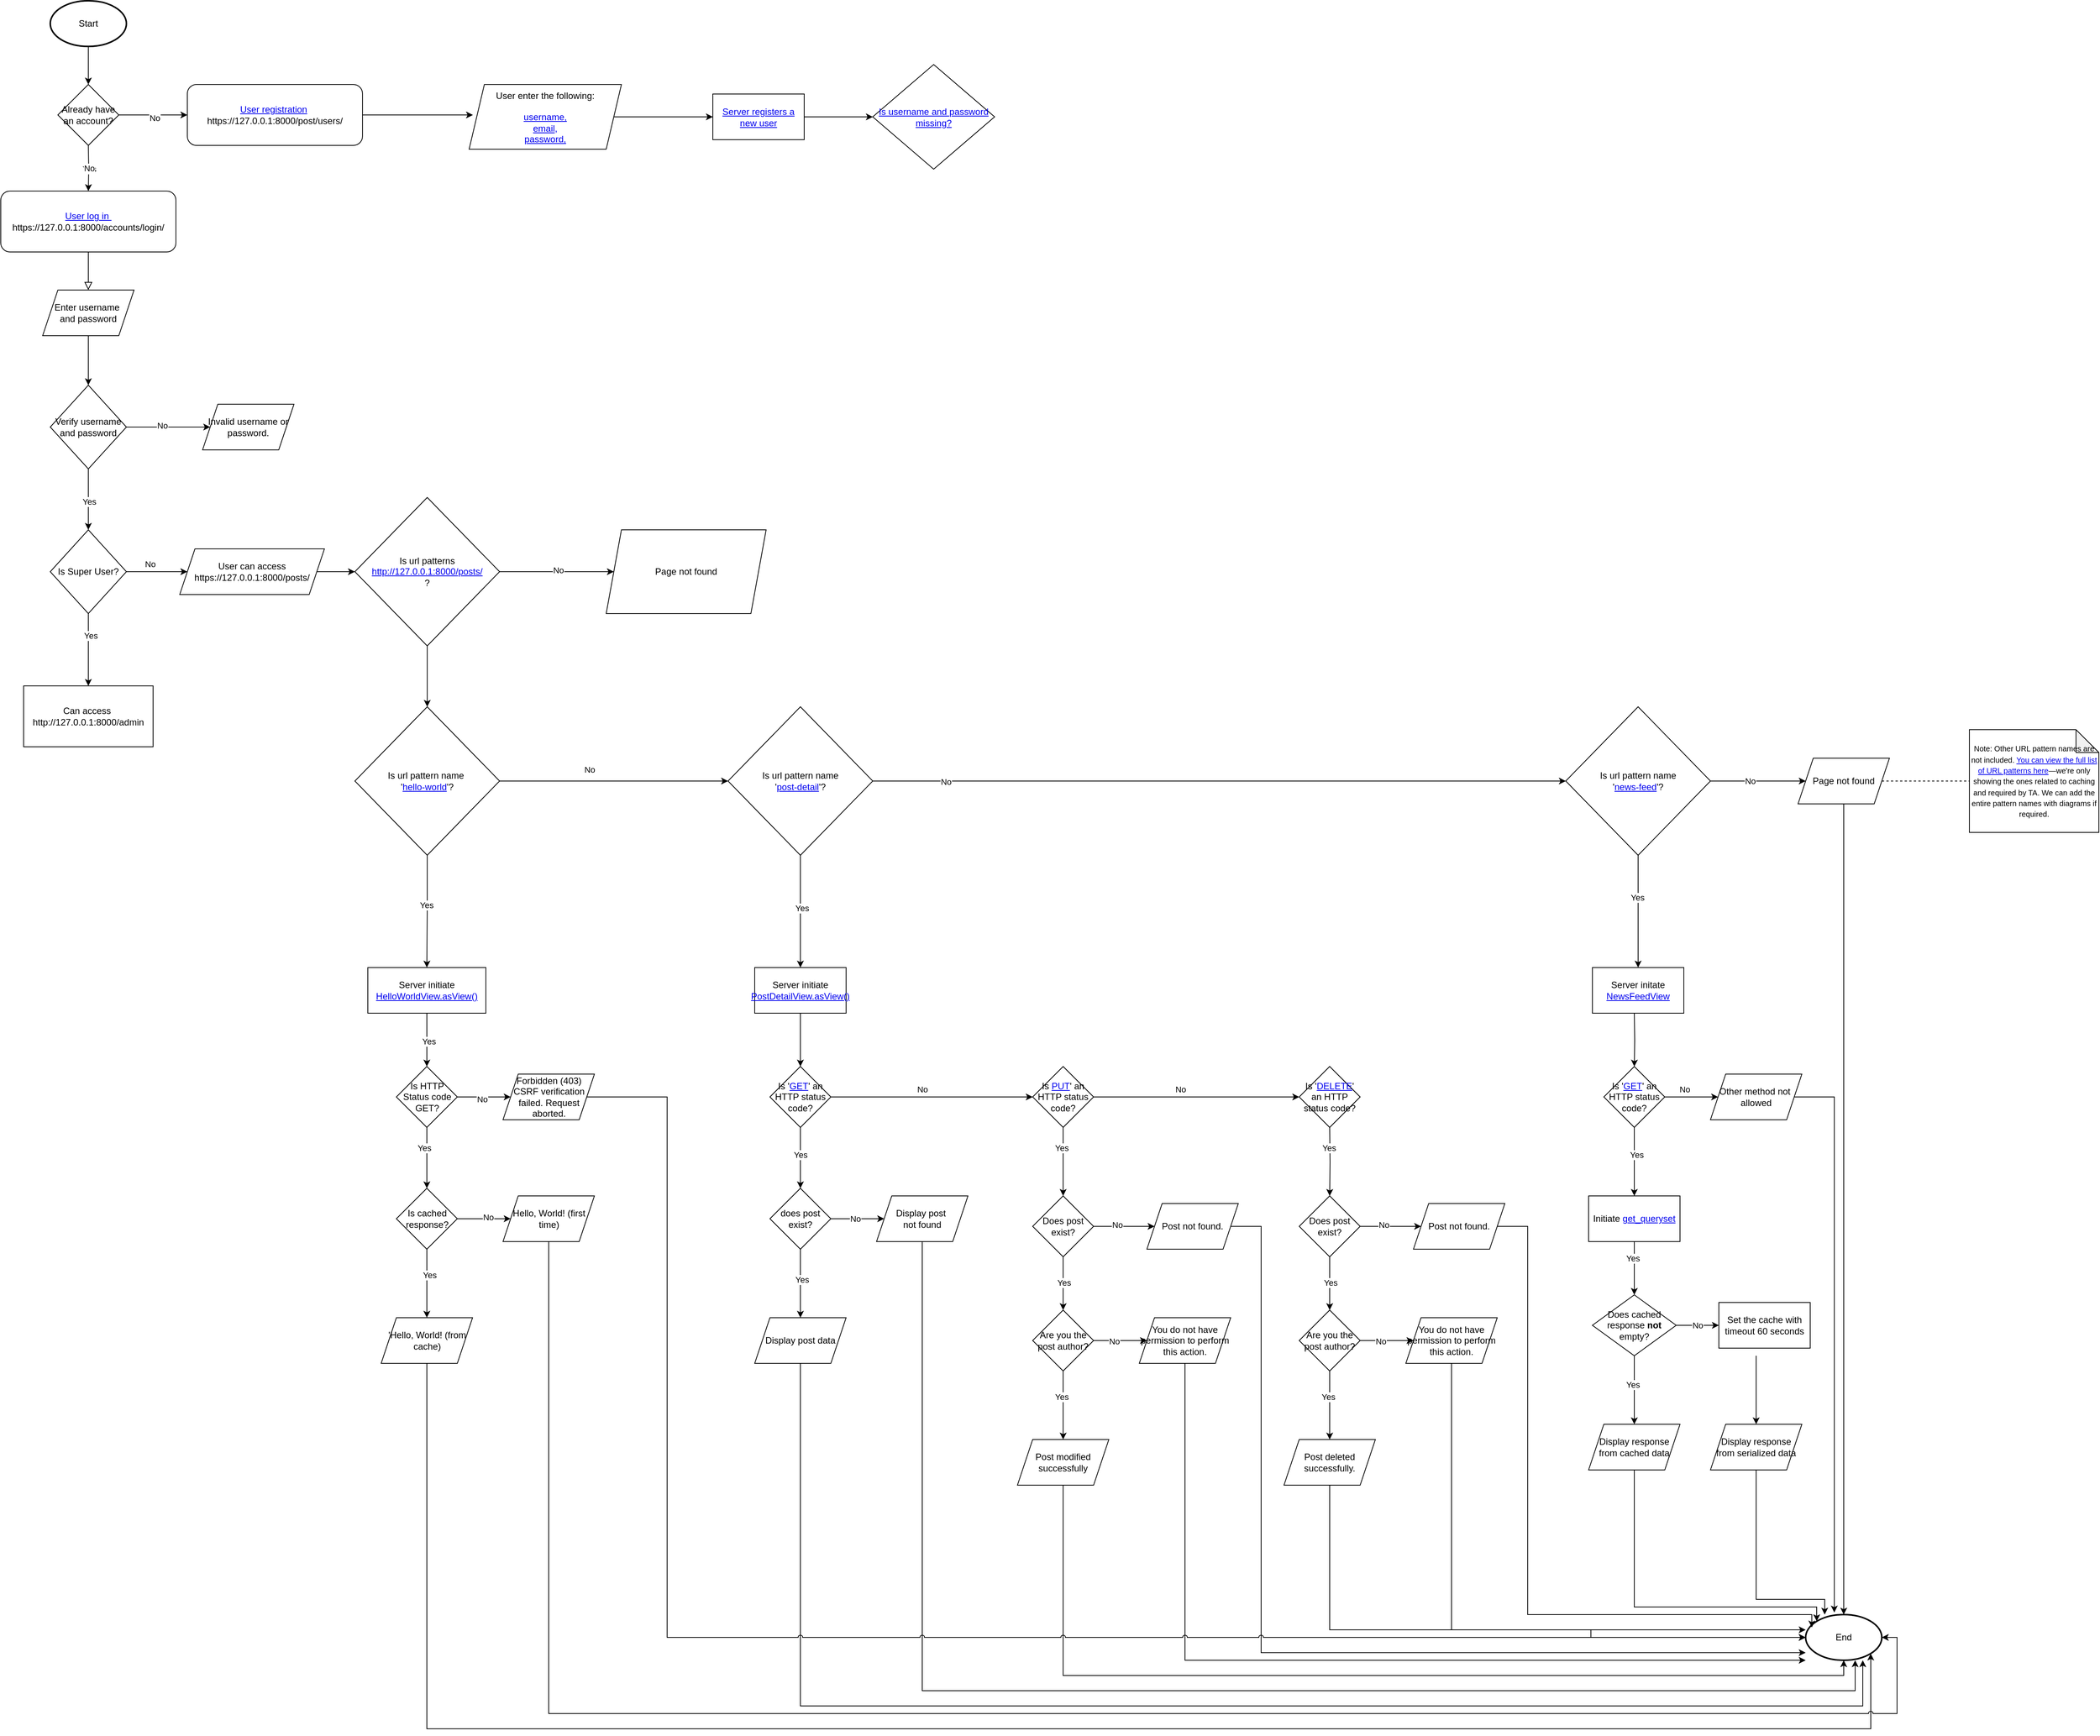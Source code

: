 <mxfile version="26.2.8">
  <diagram id="C5RBs43oDa-KdzZeNtuy" name="Page-1">
    <mxGraphModel dx="862" dy="1717" grid="1" gridSize="10" guides="1" tooltips="1" connect="1" arrows="1" fold="1" page="1" pageScale="1" pageWidth="827" pageHeight="1169" math="0" shadow="0">
      <root>
        <mxCell id="WIyWlLk6GJQsqaUBKTNV-0" />
        <mxCell id="WIyWlLk6GJQsqaUBKTNV-1" parent="WIyWlLk6GJQsqaUBKTNV-0" />
        <mxCell id="WIyWlLk6GJQsqaUBKTNV-2" value="" style="rounded=0;html=1;jettySize=auto;orthogonalLoop=1;fontSize=11;endArrow=block;endFill=0;endSize=8;strokeWidth=1;shadow=0;labelBackgroundColor=none;edgeStyle=orthogonalEdgeStyle;" parent="WIyWlLk6GJQsqaUBKTNV-1" source="WIyWlLk6GJQsqaUBKTNV-3" edge="1">
          <mxGeometry relative="1" as="geometry">
            <mxPoint x="220" y="170" as="targetPoint" />
          </mxGeometry>
        </mxCell>
        <mxCell id="WIyWlLk6GJQsqaUBKTNV-3" value="&lt;div&gt;&lt;a style=&quot;background-color: transparent;&quot; href=&quot;https://github.com/Jasmin1117/Integrative-Programming-and-Technologies-Act/blob/cc8234874aca94a80bd389ca6543b838aa12877f/connectly_project/posts/views.py#L90&quot;&gt;User log in&amp;nbsp;&lt;/a&gt;&lt;/div&gt;&lt;div&gt;https://127.0.0.1:8000/accounts/login/&lt;br&gt;&lt;/div&gt;" style="rounded=1;whiteSpace=wrap;html=1;fontSize=12;glass=0;strokeWidth=1;shadow=0;" parent="WIyWlLk6GJQsqaUBKTNV-1" vertex="1">
          <mxGeometry x="105" y="40" width="230" height="80" as="geometry" />
        </mxCell>
        <mxCell id="_X7CinvfT8mSmvI7YNX2-6" value="Yes" style="edgeStyle=orthogonalEdgeStyle;rounded=0;orthogonalLoop=1;jettySize=auto;html=1;" parent="WIyWlLk6GJQsqaUBKTNV-1" target="WIyWlLk6GJQsqaUBKTNV-3" edge="1">
          <mxGeometry relative="1" as="geometry">
            <mxPoint x="220.0" y="-20" as="sourcePoint" />
          </mxGeometry>
        </mxCell>
        <mxCell id="_X7CinvfT8mSmvI7YNX2-102" value="No" style="edgeLabel;html=1;align=center;verticalAlign=middle;resizable=0;points=[];" parent="_X7CinvfT8mSmvI7YNX2-6" vertex="1" connectable="0">
          <mxGeometry x="-0.135" y="4" relative="1" as="geometry">
            <mxPoint x="-4" y="4" as="offset" />
          </mxGeometry>
        </mxCell>
        <mxCell id="_X7CinvfT8mSmvI7YNX2-13" value="" style="edgeStyle=orthogonalEdgeStyle;rounded=0;orthogonalLoop=1;jettySize=auto;html=1;" parent="WIyWlLk6GJQsqaUBKTNV-1" source="_X7CinvfT8mSmvI7YNX2-11" target="_X7CinvfT8mSmvI7YNX2-12" edge="1">
          <mxGeometry relative="1" as="geometry" />
        </mxCell>
        <mxCell id="_X7CinvfT8mSmvI7YNX2-11" value="Enter username&amp;nbsp;&lt;div&gt;and password&lt;/div&gt;" style="shape=parallelogram;perimeter=parallelogramPerimeter;whiteSpace=wrap;html=1;fixedSize=1;" parent="WIyWlLk6GJQsqaUBKTNV-1" vertex="1">
          <mxGeometry x="160" y="170" width="120" height="60" as="geometry" />
        </mxCell>
        <mxCell id="_X7CinvfT8mSmvI7YNX2-15" value="" style="edgeStyle=orthogonalEdgeStyle;rounded=0;orthogonalLoop=1;jettySize=auto;html=1;" parent="WIyWlLk6GJQsqaUBKTNV-1" source="_X7CinvfT8mSmvI7YNX2-12" target="_X7CinvfT8mSmvI7YNX2-14" edge="1">
          <mxGeometry relative="1" as="geometry" />
        </mxCell>
        <mxCell id="_X7CinvfT8mSmvI7YNX2-16" value="Yes" style="edgeLabel;html=1;align=center;verticalAlign=middle;resizable=0;points=[];" parent="_X7CinvfT8mSmvI7YNX2-15" vertex="1" connectable="0">
          <mxGeometry x="0.079" y="1" relative="1" as="geometry">
            <mxPoint as="offset" />
          </mxGeometry>
        </mxCell>
        <mxCell id="_X7CinvfT8mSmvI7YNX2-30" style="edgeStyle=orthogonalEdgeStyle;rounded=0;orthogonalLoop=1;jettySize=auto;html=1;" parent="WIyWlLk6GJQsqaUBKTNV-1" source="_X7CinvfT8mSmvI7YNX2-12" target="_X7CinvfT8mSmvI7YNX2-24" edge="1">
          <mxGeometry relative="1" as="geometry" />
        </mxCell>
        <mxCell id="_X7CinvfT8mSmvI7YNX2-31" value="No" style="edgeLabel;html=1;align=center;verticalAlign=middle;resizable=0;points=[];" parent="_X7CinvfT8mSmvI7YNX2-30" vertex="1" connectable="0">
          <mxGeometry x="-0.158" y="2" relative="1" as="geometry">
            <mxPoint as="offset" />
          </mxGeometry>
        </mxCell>
        <mxCell id="_X7CinvfT8mSmvI7YNX2-12" value="Verify username and password" style="rhombus;whiteSpace=wrap;html=1;" parent="WIyWlLk6GJQsqaUBKTNV-1" vertex="1">
          <mxGeometry x="170" y="295" width="100" height="110" as="geometry" />
        </mxCell>
        <mxCell id="_X7CinvfT8mSmvI7YNX2-18" value="" style="edgeStyle=orthogonalEdgeStyle;rounded=0;orthogonalLoop=1;jettySize=auto;html=1;" parent="WIyWlLk6GJQsqaUBKTNV-1" source="_X7CinvfT8mSmvI7YNX2-14" target="_X7CinvfT8mSmvI7YNX2-17" edge="1">
          <mxGeometry relative="1" as="geometry" />
        </mxCell>
        <mxCell id="_X7CinvfT8mSmvI7YNX2-19" value="Yes" style="edgeLabel;html=1;align=center;verticalAlign=middle;resizable=0;points=[];" parent="_X7CinvfT8mSmvI7YNX2-18" vertex="1" connectable="0">
          <mxGeometry x="-0.393" y="3" relative="1" as="geometry">
            <mxPoint as="offset" />
          </mxGeometry>
        </mxCell>
        <mxCell id="_X7CinvfT8mSmvI7YNX2-21" value="" style="edgeStyle=orthogonalEdgeStyle;rounded=0;orthogonalLoop=1;jettySize=auto;html=1;" parent="WIyWlLk6GJQsqaUBKTNV-1" source="_X7CinvfT8mSmvI7YNX2-14" target="_X7CinvfT8mSmvI7YNX2-32" edge="1">
          <mxGeometry relative="1" as="geometry">
            <mxPoint x="340" y="540" as="targetPoint" />
          </mxGeometry>
        </mxCell>
        <mxCell id="_X7CinvfT8mSmvI7YNX2-22" value="No" style="edgeLabel;html=1;align=center;verticalAlign=middle;resizable=0;points=[];" parent="_X7CinvfT8mSmvI7YNX2-21" vertex="1" connectable="0">
          <mxGeometry x="-0.233" y="1" relative="1" as="geometry">
            <mxPoint y="-9" as="offset" />
          </mxGeometry>
        </mxCell>
        <mxCell id="_X7CinvfT8mSmvI7YNX2-14" value="Is Super User?" style="rhombus;whiteSpace=wrap;html=1;" parent="WIyWlLk6GJQsqaUBKTNV-1" vertex="1">
          <mxGeometry x="170" y="485" width="100" height="110" as="geometry" />
        </mxCell>
        <mxCell id="_X7CinvfT8mSmvI7YNX2-17" value="Can access&amp;nbsp;&lt;div&gt;http://127.0.0.1:8000/admin&lt;/div&gt;" style="whiteSpace=wrap;html=1;" parent="WIyWlLk6GJQsqaUBKTNV-1" vertex="1">
          <mxGeometry x="135" y="690" width="170" height="80" as="geometry" />
        </mxCell>
        <mxCell id="_X7CinvfT8mSmvI7YNX2-24" value="Invalid username or password." style="shape=parallelogram;perimeter=parallelogramPerimeter;whiteSpace=wrap;html=1;fixedSize=1;" parent="WIyWlLk6GJQsqaUBKTNV-1" vertex="1">
          <mxGeometry x="370" y="320" width="120" height="60" as="geometry" />
        </mxCell>
        <mxCell id="cD0JJt_eKA0-qdBhpxKM-0" style="edgeStyle=orthogonalEdgeStyle;rounded=0;orthogonalLoop=1;jettySize=auto;html=1;" parent="WIyWlLk6GJQsqaUBKTNV-1" source="_X7CinvfT8mSmvI7YNX2-32" target="_X7CinvfT8mSmvI7YNX2-52" edge="1">
          <mxGeometry relative="1" as="geometry" />
        </mxCell>
        <mxCell id="_X7CinvfT8mSmvI7YNX2-32" value="User can access https://127.0.0.1:8000/posts/" style="shape=parallelogram;perimeter=parallelogramPerimeter;whiteSpace=wrap;html=1;fixedSize=1;" parent="WIyWlLk6GJQsqaUBKTNV-1" vertex="1">
          <mxGeometry x="340" y="510" width="190" height="60" as="geometry" />
        </mxCell>
        <mxCell id="_X7CinvfT8mSmvI7YNX2-90" value="" style="edgeStyle=orthogonalEdgeStyle;rounded=0;orthogonalLoop=1;jettySize=auto;html=1;" parent="WIyWlLk6GJQsqaUBKTNV-1" source="_X7CinvfT8mSmvI7YNX2-52" target="_X7CinvfT8mSmvI7YNX2-95" edge="1">
          <mxGeometry relative="1" as="geometry">
            <mxPoint x="1110" y="540" as="targetPoint" />
          </mxGeometry>
        </mxCell>
        <mxCell id="_X7CinvfT8mSmvI7YNX2-113" value="No" style="edgeLabel;html=1;align=center;verticalAlign=middle;resizable=0;points=[];" parent="_X7CinvfT8mSmvI7YNX2-90" vertex="1" connectable="0">
          <mxGeometry x="0.019" y="2" relative="1" as="geometry">
            <mxPoint as="offset" />
          </mxGeometry>
        </mxCell>
        <mxCell id="cD0JJt_eKA0-qdBhpxKM-2" value="" style="edgeStyle=orthogonalEdgeStyle;rounded=0;orthogonalLoop=1;jettySize=auto;html=1;" parent="WIyWlLk6GJQsqaUBKTNV-1" source="_X7CinvfT8mSmvI7YNX2-52" target="cD0JJt_eKA0-qdBhpxKM-1" edge="1">
          <mxGeometry relative="1" as="geometry" />
        </mxCell>
        <mxCell id="_X7CinvfT8mSmvI7YNX2-52" value="Is url patterns&lt;div&gt;&lt;a href=&quot;https://github.com/Jasmin1117/Integrative-Programming-and-Technologies-Act/blob/2461e86800dc4b899f0e4c06d2805c2391d48731/connectly_project/posts/urls.py#L21&quot;&gt;http://127.0.0.1:8000/posts/&lt;/a&gt;&lt;/div&gt;&lt;div&gt;?&lt;/div&gt;" style="rhombus;whiteSpace=wrap;html=1;" parent="WIyWlLk6GJQsqaUBKTNV-1" vertex="1">
          <mxGeometry x="570" y="442.5" width="190" height="195" as="geometry" />
        </mxCell>
        <mxCell id="_X7CinvfT8mSmvI7YNX2-95" value="Page not found" style="shape=parallelogram;perimeter=parallelogramPerimeter;whiteSpace=wrap;html=1;fixedSize=1;" parent="WIyWlLk6GJQsqaUBKTNV-1" vertex="1">
          <mxGeometry x="900" y="485" width="210" height="110" as="geometry" />
        </mxCell>
        <mxCell id="_X7CinvfT8mSmvI7YNX2-98" style="edgeStyle=orthogonalEdgeStyle;rounded=0;orthogonalLoop=1;jettySize=auto;html=1;" parent="WIyWlLk6GJQsqaUBKTNV-1" source="_X7CinvfT8mSmvI7YNX2-96" target="_X7CinvfT8mSmvI7YNX2-97" edge="1">
          <mxGeometry relative="1" as="geometry" />
        </mxCell>
        <mxCell id="_X7CinvfT8mSmvI7YNX2-96" value="Start" style="strokeWidth=2;html=1;shape=mxgraph.flowchart.start_1;whiteSpace=wrap;" parent="WIyWlLk6GJQsqaUBKTNV-1" vertex="1">
          <mxGeometry x="170" y="-210" width="100" height="60" as="geometry" />
        </mxCell>
        <mxCell id="_X7CinvfT8mSmvI7YNX2-103" style="edgeStyle=orthogonalEdgeStyle;rounded=0;orthogonalLoop=1;jettySize=auto;html=1;" parent="WIyWlLk6GJQsqaUBKTNV-1" source="_X7CinvfT8mSmvI7YNX2-97" target="_X7CinvfT8mSmvI7YNX2-101" edge="1">
          <mxGeometry relative="1" as="geometry" />
        </mxCell>
        <mxCell id="_X7CinvfT8mSmvI7YNX2-104" value="No" style="edgeLabel;html=1;align=center;verticalAlign=middle;resizable=0;points=[];" parent="_X7CinvfT8mSmvI7YNX2-103" vertex="1" connectable="0">
          <mxGeometry x="0.049" y="-4" relative="1" as="geometry">
            <mxPoint as="offset" />
          </mxGeometry>
        </mxCell>
        <mxCell id="_X7CinvfT8mSmvI7YNX2-97" value="Already have an account?" style="rhombus;whiteSpace=wrap;html=1;" parent="WIyWlLk6GJQsqaUBKTNV-1" vertex="1">
          <mxGeometry x="180" y="-100" width="80" height="80" as="geometry" />
        </mxCell>
        <mxCell id="_X7CinvfT8mSmvI7YNX2-106" value="" style="edgeStyle=orthogonalEdgeStyle;rounded=0;orthogonalLoop=1;jettySize=auto;html=1;" parent="WIyWlLk6GJQsqaUBKTNV-1" source="_X7CinvfT8mSmvI7YNX2-101" edge="1">
          <mxGeometry relative="1" as="geometry">
            <mxPoint x="725" y="-60.0" as="targetPoint" />
          </mxGeometry>
        </mxCell>
        <mxCell id="_X7CinvfT8mSmvI7YNX2-101" value="&lt;a href=&quot;https://github.com/Jasmin1117/Integrative-Programming-and-Technologies-Act/blob/cc8234874aca94a80bd389ca6543b838aa12877f/connectly_project/posts/views.py#L54&quot;&gt;User registration&lt;/a&gt;&amp;nbsp;&lt;br&gt;&lt;div&gt;https://127.0.0.1:8000/post/users/&lt;/div&gt;" style="rounded=1;whiteSpace=wrap;html=1;fontSize=12;glass=0;strokeWidth=1;shadow=0;" parent="WIyWlLk6GJQsqaUBKTNV-1" vertex="1">
          <mxGeometry x="350" y="-100" width="230" height="80" as="geometry" />
        </mxCell>
        <mxCell id="_X7CinvfT8mSmvI7YNX2-109" value="" style="edgeStyle=orthogonalEdgeStyle;rounded=0;orthogonalLoop=1;jettySize=auto;html=1;" parent="WIyWlLk6GJQsqaUBKTNV-1" source="_X7CinvfT8mSmvI7YNX2-107" target="_X7CinvfT8mSmvI7YNX2-108" edge="1">
          <mxGeometry relative="1" as="geometry" />
        </mxCell>
        <mxCell id="_X7CinvfT8mSmvI7YNX2-107" value="User enter the following:&lt;div&gt;&lt;br&gt;&lt;/div&gt;&lt;div&gt;&lt;a href=&quot;https://github.com/Jasmin1117/Integrative-Programming-and-Technologies-Act/blob/2461e86800dc4b899f0e4c06d2805c2391d48731/connectly_project/posts/views.py#L50-L52&quot;&gt;username,&lt;br&gt;email,&lt;br&gt;password,&lt;/a&gt;&lt;/div&gt;" style="shape=parallelogram;perimeter=parallelogramPerimeter;whiteSpace=wrap;html=1;fixedSize=1;" parent="WIyWlLk6GJQsqaUBKTNV-1" vertex="1">
          <mxGeometry x="720" y="-100" width="200" height="85" as="geometry" />
        </mxCell>
        <mxCell id="_X7CinvfT8mSmvI7YNX2-111" value="" style="edgeStyle=orthogonalEdgeStyle;rounded=0;orthogonalLoop=1;jettySize=auto;html=1;" parent="WIyWlLk6GJQsqaUBKTNV-1" source="_X7CinvfT8mSmvI7YNX2-108" target="_X7CinvfT8mSmvI7YNX2-110" edge="1">
          <mxGeometry relative="1" as="geometry" />
        </mxCell>
        <mxCell id="_X7CinvfT8mSmvI7YNX2-108" value="&lt;a href=&quot;https://github.com/Jasmin1117/Integrative-Programming-and-Technologies-Act/blob/2461e86800dc4b899f0e4c06d2805c2391d48731/connectly_project/posts/urls.py#L24&quot;&gt;Server registers a new user&lt;/a&gt;" style="whiteSpace=wrap;html=1;" parent="WIyWlLk6GJQsqaUBKTNV-1" vertex="1">
          <mxGeometry x="1040" y="-87.5" width="120" height="60" as="geometry" />
        </mxCell>
        <mxCell id="_X7CinvfT8mSmvI7YNX2-110" value="&lt;a href=&quot;https://github.com/Jasmin1117/Integrative-Programming-and-Technologies-Act/blob/2461e86800dc4b899f0e4c06d2805c2391d48731/connectly_project/posts/views.py#L55&quot;&gt;Is username and password missing?&lt;/a&gt;" style="rhombus;whiteSpace=wrap;html=1;" parent="WIyWlLk6GJQsqaUBKTNV-1" vertex="1">
          <mxGeometry x="1250" y="-126.25" width="160" height="137.5" as="geometry" />
        </mxCell>
        <mxCell id="cD0JJt_eKA0-qdBhpxKM-4" value="" style="edgeStyle=orthogonalEdgeStyle;rounded=0;orthogonalLoop=1;jettySize=auto;html=1;" parent="WIyWlLk6GJQsqaUBKTNV-1" source="cD0JJt_eKA0-qdBhpxKM-1" target="cD0JJt_eKA0-qdBhpxKM-3" edge="1">
          <mxGeometry relative="1" as="geometry" />
        </mxCell>
        <mxCell id="cD0JJt_eKA0-qdBhpxKM-18" value="Yes" style="edgeLabel;html=1;align=center;verticalAlign=middle;resizable=0;points=[];" parent="cD0JJt_eKA0-qdBhpxKM-4" vertex="1" connectable="0">
          <mxGeometry x="-0.118" y="-1" relative="1" as="geometry">
            <mxPoint as="offset" />
          </mxGeometry>
        </mxCell>
        <mxCell id="cD0JJt_eKA0-qdBhpxKM-28" value="" style="edgeStyle=orthogonalEdgeStyle;rounded=0;orthogonalLoop=1;jettySize=auto;html=1;" parent="WIyWlLk6GJQsqaUBKTNV-1" source="cD0JJt_eKA0-qdBhpxKM-1" target="cD0JJt_eKA0-qdBhpxKM-27" edge="1">
          <mxGeometry relative="1" as="geometry" />
        </mxCell>
        <mxCell id="cD0JJt_eKA0-qdBhpxKM-29" value="No" style="edgeLabel;html=1;align=center;verticalAlign=middle;resizable=0;points=[];" parent="cD0JJt_eKA0-qdBhpxKM-28" vertex="1" connectable="0">
          <mxGeometry x="-0.215" y="1" relative="1" as="geometry">
            <mxPoint y="-14" as="offset" />
          </mxGeometry>
        </mxCell>
        <mxCell id="cD0JJt_eKA0-qdBhpxKM-1" value="Is url pattern name&amp;nbsp;&lt;div&gt;&#39;&lt;a href=&quot;https://github.com/Jasmin1117/Integrative-Programming-and-Technologies-Act/blob/03969b08d5f7eb3367b18908e99192e2508488b2/connectly_project/posts/urls.py#L19&quot;&gt;hello-world&lt;/a&gt;&#39;?&lt;/div&gt;" style="rhombus;whiteSpace=wrap;html=1;" parent="WIyWlLk6GJQsqaUBKTNV-1" vertex="1">
          <mxGeometry x="570" y="717.5" width="190" height="195" as="geometry" />
        </mxCell>
        <mxCell id="cD0JJt_eKA0-qdBhpxKM-6" value="" style="edgeStyle=orthogonalEdgeStyle;rounded=0;orthogonalLoop=1;jettySize=auto;html=1;" parent="WIyWlLk6GJQsqaUBKTNV-1" source="cD0JJt_eKA0-qdBhpxKM-3" target="cD0JJt_eKA0-qdBhpxKM-5" edge="1">
          <mxGeometry relative="1" as="geometry" />
        </mxCell>
        <mxCell id="cD0JJt_eKA0-qdBhpxKM-19" value="Yes" style="edgeLabel;html=1;align=center;verticalAlign=middle;resizable=0;points=[];" parent="cD0JJt_eKA0-qdBhpxKM-6" vertex="1" connectable="0">
          <mxGeometry x="0.043" y="2" relative="1" as="geometry">
            <mxPoint as="offset" />
          </mxGeometry>
        </mxCell>
        <mxCell id="cD0JJt_eKA0-qdBhpxKM-3" value="&lt;div&gt;Server initiate&lt;/div&gt;&lt;a href=&quot;https://github.com/Jasmin1117/Integrative-Programming-and-Technologies-Act/blob/03969b08d5f7eb3367b18908e99192e2508488b2/connectly_project/posts/views.py#L423&quot;&gt;HelloWorldView.asView()&lt;/a&gt;" style="whiteSpace=wrap;html=1;" parent="WIyWlLk6GJQsqaUBKTNV-1" vertex="1">
          <mxGeometry x="587" y="1060" width="155" height="60" as="geometry" />
        </mxCell>
        <mxCell id="cD0JJt_eKA0-qdBhpxKM-10" value="" style="edgeStyle=orthogonalEdgeStyle;rounded=0;orthogonalLoop=1;jettySize=auto;html=1;" parent="WIyWlLk6GJQsqaUBKTNV-1" source="cD0JJt_eKA0-qdBhpxKM-5" target="cD0JJt_eKA0-qdBhpxKM-9" edge="1">
          <mxGeometry relative="1" as="geometry" />
        </mxCell>
        <mxCell id="cD0JJt_eKA0-qdBhpxKM-22" value="No" style="edgeLabel;html=1;align=center;verticalAlign=middle;resizable=0;points=[];" parent="cD0JJt_eKA0-qdBhpxKM-10" vertex="1" connectable="0">
          <mxGeometry x="-0.093" y="-3" relative="1" as="geometry">
            <mxPoint x="1" as="offset" />
          </mxGeometry>
        </mxCell>
        <mxCell id="cD0JJt_eKA0-qdBhpxKM-13" value="" style="edgeStyle=orthogonalEdgeStyle;rounded=0;orthogonalLoop=1;jettySize=auto;html=1;" parent="WIyWlLk6GJQsqaUBKTNV-1" source="cD0JJt_eKA0-qdBhpxKM-5" target="cD0JJt_eKA0-qdBhpxKM-12" edge="1">
          <mxGeometry relative="1" as="geometry" />
        </mxCell>
        <mxCell id="cD0JJt_eKA0-qdBhpxKM-20" value="Yes" style="edgeLabel;html=1;align=center;verticalAlign=middle;resizable=0;points=[];" parent="cD0JJt_eKA0-qdBhpxKM-13" vertex="1" connectable="0">
          <mxGeometry x="-0.338" y="-4" relative="1" as="geometry">
            <mxPoint as="offset" />
          </mxGeometry>
        </mxCell>
        <mxCell id="cD0JJt_eKA0-qdBhpxKM-5" value="Is HTTP Status code GET?" style="rhombus;whiteSpace=wrap;html=1;" parent="WIyWlLk6GJQsqaUBKTNV-1" vertex="1">
          <mxGeometry x="624.5" y="1190" width="80" height="80" as="geometry" />
        </mxCell>
        <mxCell id="cD0JJt_eKA0-qdBhpxKM-9" value="&lt;div&gt;Forbidden (403)&lt;/div&gt;&lt;div&gt;CSRF verification failed. Request aborted.&lt;/div&gt;" style="shape=parallelogram;perimeter=parallelogramPerimeter;whiteSpace=wrap;html=1;fixedSize=1;" parent="WIyWlLk6GJQsqaUBKTNV-1" vertex="1">
          <mxGeometry x="764.5" y="1200" width="120" height="60" as="geometry" />
        </mxCell>
        <mxCell id="cD0JJt_eKA0-qdBhpxKM-15" value="" style="edgeStyle=orthogonalEdgeStyle;rounded=0;orthogonalLoop=1;jettySize=auto;html=1;" parent="WIyWlLk6GJQsqaUBKTNV-1" source="cD0JJt_eKA0-qdBhpxKM-12" target="cD0JJt_eKA0-qdBhpxKM-14" edge="1">
          <mxGeometry relative="1" as="geometry" />
        </mxCell>
        <mxCell id="cD0JJt_eKA0-qdBhpxKM-21" value="Yes" style="edgeLabel;html=1;align=center;verticalAlign=middle;resizable=0;points=[];" parent="cD0JJt_eKA0-qdBhpxKM-15" vertex="1" connectable="0">
          <mxGeometry x="-0.244" y="3" relative="1" as="geometry">
            <mxPoint as="offset" />
          </mxGeometry>
        </mxCell>
        <mxCell id="cD0JJt_eKA0-qdBhpxKM-17" value="" style="edgeStyle=orthogonalEdgeStyle;rounded=0;orthogonalLoop=1;jettySize=auto;html=1;" parent="WIyWlLk6GJQsqaUBKTNV-1" source="cD0JJt_eKA0-qdBhpxKM-12" target="cD0JJt_eKA0-qdBhpxKM-16" edge="1">
          <mxGeometry relative="1" as="geometry" />
        </mxCell>
        <mxCell id="cD0JJt_eKA0-qdBhpxKM-23" value="No" style="edgeLabel;html=1;align=center;verticalAlign=middle;resizable=0;points=[];" parent="cD0JJt_eKA0-qdBhpxKM-17" vertex="1" connectable="0">
          <mxGeometry x="0.121" y="2" relative="1" as="geometry">
            <mxPoint x="1" as="offset" />
          </mxGeometry>
        </mxCell>
        <mxCell id="cD0JJt_eKA0-qdBhpxKM-12" value="Is cached response?" style="rhombus;whiteSpace=wrap;html=1;" parent="WIyWlLk6GJQsqaUBKTNV-1" vertex="1">
          <mxGeometry x="624.5" y="1350" width="80" height="80" as="geometry" />
        </mxCell>
        <mxCell id="cD0JJt_eKA0-qdBhpxKM-14" value="&#39;Hello, World! (from cache)" style="shape=parallelogram;perimeter=parallelogramPerimeter;whiteSpace=wrap;html=1;fixedSize=1;" parent="WIyWlLk6GJQsqaUBKTNV-1" vertex="1">
          <mxGeometry x="604.5" y="1520" width="120" height="60" as="geometry" />
        </mxCell>
        <mxCell id="cD0JJt_eKA0-qdBhpxKM-16" value="Hello, World! (first time)" style="shape=parallelogram;perimeter=parallelogramPerimeter;whiteSpace=wrap;html=1;fixedSize=1;" parent="WIyWlLk6GJQsqaUBKTNV-1" vertex="1">
          <mxGeometry x="764.5" y="1360" width="120" height="60" as="geometry" />
        </mxCell>
        <mxCell id="cD0JJt_eKA0-qdBhpxKM-35" value="" style="edgeStyle=orthogonalEdgeStyle;rounded=0;orthogonalLoop=1;jettySize=auto;html=1;" parent="WIyWlLk6GJQsqaUBKTNV-1" source="cD0JJt_eKA0-qdBhpxKM-27" target="cD0JJt_eKA0-qdBhpxKM-34" edge="1">
          <mxGeometry relative="1" as="geometry" />
        </mxCell>
        <mxCell id="cD0JJt_eKA0-qdBhpxKM-75" value="Yes" style="edgeLabel;html=1;align=center;verticalAlign=middle;resizable=0;points=[];" parent="cD0JJt_eKA0-qdBhpxKM-35" vertex="1" connectable="0">
          <mxGeometry x="-0.06" y="2" relative="1" as="geometry">
            <mxPoint as="offset" />
          </mxGeometry>
        </mxCell>
        <mxCell id="cD0JJt_eKA0-qdBhpxKM-92" style="edgeStyle=orthogonalEdgeStyle;rounded=0;orthogonalLoop=1;jettySize=auto;html=1;" parent="WIyWlLk6GJQsqaUBKTNV-1" source="cD0JJt_eKA0-qdBhpxKM-27" target="cD0JJt_eKA0-qdBhpxKM-91" edge="1">
          <mxGeometry relative="1" as="geometry" />
        </mxCell>
        <mxCell id="Q5yMjNgHKaKBkc9a5iXe-0" value="No" style="edgeLabel;html=1;align=center;verticalAlign=middle;resizable=0;points=[];" vertex="1" connectable="0" parent="cD0JJt_eKA0-qdBhpxKM-92">
          <mxGeometry x="-0.789" y="-1" relative="1" as="geometry">
            <mxPoint as="offset" />
          </mxGeometry>
        </mxCell>
        <mxCell id="cD0JJt_eKA0-qdBhpxKM-27" value="Is url pattern name&lt;div&gt;&#39;&lt;a href=&quot;https://github.com/Jasmin1117/Integrative-Programming-and-Technologies-Act/blob/03969b08d5f7eb3367b18908e99192e2508488b2/connectly_project/posts/urls.py#L24&quot;&gt;post-detail&lt;/a&gt;&#39;?&lt;/div&gt;" style="rhombus;whiteSpace=wrap;html=1;" parent="WIyWlLk6GJQsqaUBKTNV-1" vertex="1">
          <mxGeometry x="1060" y="717.5" width="190" height="195" as="geometry" />
        </mxCell>
        <mxCell id="cD0JJt_eKA0-qdBhpxKM-37" style="edgeStyle=orthogonalEdgeStyle;rounded=0;orthogonalLoop=1;jettySize=auto;html=1;" parent="WIyWlLk6GJQsqaUBKTNV-1" source="cD0JJt_eKA0-qdBhpxKM-34" target="cD0JJt_eKA0-qdBhpxKM-36" edge="1">
          <mxGeometry relative="1" as="geometry" />
        </mxCell>
        <mxCell id="cD0JJt_eKA0-qdBhpxKM-34" value="Server initiate&lt;div&gt;&lt;a href=&quot;https://github.com/Jasmin1117/Integrative-Programming-and-Technologies-Act/blob/03969b08d5f7eb3367b18908e99192e2508488b2/connectly_project/posts/views.py#L164&quot;&gt;PostDetailView.asView()&lt;/a&gt;&lt;/div&gt;" style="whiteSpace=wrap;html=1;" parent="WIyWlLk6GJQsqaUBKTNV-1" vertex="1">
          <mxGeometry x="1095" y="1060" width="120" height="60" as="geometry" />
        </mxCell>
        <mxCell id="cD0JJt_eKA0-qdBhpxKM-40" value="" style="edgeStyle=orthogonalEdgeStyle;rounded=0;orthogonalLoop=1;jettySize=auto;html=1;" parent="WIyWlLk6GJQsqaUBKTNV-1" source="cD0JJt_eKA0-qdBhpxKM-36" target="cD0JJt_eKA0-qdBhpxKM-39" edge="1">
          <mxGeometry relative="1" as="geometry" />
        </mxCell>
        <mxCell id="cD0JJt_eKA0-qdBhpxKM-93" value="Yes" style="edgeLabel;html=1;align=center;verticalAlign=middle;resizable=0;points=[];" parent="cD0JJt_eKA0-qdBhpxKM-40" vertex="1" connectable="0">
          <mxGeometry x="-0.096" relative="1" as="geometry">
            <mxPoint as="offset" />
          </mxGeometry>
        </mxCell>
        <mxCell id="cD0JJt_eKA0-qdBhpxKM-46" value="" style="edgeStyle=orthogonalEdgeStyle;rounded=0;orthogonalLoop=1;jettySize=auto;html=1;" parent="WIyWlLk6GJQsqaUBKTNV-1" source="cD0JJt_eKA0-qdBhpxKM-36" target="cD0JJt_eKA0-qdBhpxKM-45" edge="1">
          <mxGeometry relative="1" as="geometry" />
        </mxCell>
        <mxCell id="cD0JJt_eKA0-qdBhpxKM-96" value="No" style="edgeLabel;html=1;align=center;verticalAlign=middle;resizable=0;points=[];" parent="cD0JJt_eKA0-qdBhpxKM-46" vertex="1" connectable="0">
          <mxGeometry x="0.004" y="-2" relative="1" as="geometry">
            <mxPoint x="-13" y="-12" as="offset" />
          </mxGeometry>
        </mxCell>
        <mxCell id="cD0JJt_eKA0-qdBhpxKM-36" value="Is &#39;&lt;a href=&quot;https://github.com/Jasmin1117/Integrative-Programming-and-Technologies-Act/blob/03969b08d5f7eb3367b18908e99192e2508488b2/connectly_project/posts/views.py#L169&quot;&gt;GET&lt;/a&gt;&#39; an HTTP status code?" style="rhombus;whiteSpace=wrap;html=1;" parent="WIyWlLk6GJQsqaUBKTNV-1" vertex="1">
          <mxGeometry x="1115" y="1190" width="80" height="80" as="geometry" />
        </mxCell>
        <mxCell id="cD0JJt_eKA0-qdBhpxKM-42" value="" style="edgeStyle=orthogonalEdgeStyle;rounded=0;orthogonalLoop=1;jettySize=auto;html=1;" parent="WIyWlLk6GJQsqaUBKTNV-1" source="cD0JJt_eKA0-qdBhpxKM-39" target="cD0JJt_eKA0-qdBhpxKM-41" edge="1">
          <mxGeometry relative="1" as="geometry" />
        </mxCell>
        <mxCell id="cD0JJt_eKA0-qdBhpxKM-94" value="Yes" style="edgeLabel;html=1;align=center;verticalAlign=middle;resizable=0;points=[];" parent="cD0JJt_eKA0-qdBhpxKM-42" vertex="1" connectable="0">
          <mxGeometry x="-0.122" y="2" relative="1" as="geometry">
            <mxPoint as="offset" />
          </mxGeometry>
        </mxCell>
        <mxCell id="cD0JJt_eKA0-qdBhpxKM-44" value="" style="edgeStyle=orthogonalEdgeStyle;rounded=0;orthogonalLoop=1;jettySize=auto;html=1;" parent="WIyWlLk6GJQsqaUBKTNV-1" source="cD0JJt_eKA0-qdBhpxKM-39" target="cD0JJt_eKA0-qdBhpxKM-43" edge="1">
          <mxGeometry relative="1" as="geometry" />
        </mxCell>
        <mxCell id="cD0JJt_eKA0-qdBhpxKM-95" value="No" style="edgeLabel;html=1;align=center;verticalAlign=middle;resizable=0;points=[];" parent="cD0JJt_eKA0-qdBhpxKM-44" vertex="1" connectable="0">
          <mxGeometry x="-0.081" relative="1" as="geometry">
            <mxPoint as="offset" />
          </mxGeometry>
        </mxCell>
        <mxCell id="cD0JJt_eKA0-qdBhpxKM-39" value="does post exist?" style="rhombus;whiteSpace=wrap;html=1;" parent="WIyWlLk6GJQsqaUBKTNV-1" vertex="1">
          <mxGeometry x="1115" y="1350" width="80" height="80" as="geometry" />
        </mxCell>
        <mxCell id="cD0JJt_eKA0-qdBhpxKM-150" style="edgeStyle=orthogonalEdgeStyle;rounded=0;orthogonalLoop=1;jettySize=auto;html=1;jumpStyle=arc;" parent="WIyWlLk6GJQsqaUBKTNV-1" source="cD0JJt_eKA0-qdBhpxKM-41" target="cD0JJt_eKA0-qdBhpxKM-139" edge="1">
          <mxGeometry relative="1" as="geometry">
            <Array as="points">
              <mxPoint x="1155" y="2030" />
              <mxPoint x="2550" y="2030" />
            </Array>
          </mxGeometry>
        </mxCell>
        <mxCell id="cD0JJt_eKA0-qdBhpxKM-41" value="Display post data" style="shape=parallelogram;perimeter=parallelogramPerimeter;whiteSpace=wrap;html=1;fixedSize=1;" parent="WIyWlLk6GJQsqaUBKTNV-1" vertex="1">
          <mxGeometry x="1095" y="1520" width="120" height="60" as="geometry" />
        </mxCell>
        <mxCell id="cD0JJt_eKA0-qdBhpxKM-149" style="edgeStyle=orthogonalEdgeStyle;rounded=0;orthogonalLoop=1;jettySize=auto;html=1;jumpStyle=arc;" parent="WIyWlLk6GJQsqaUBKTNV-1" source="cD0JJt_eKA0-qdBhpxKM-43" target="cD0JJt_eKA0-qdBhpxKM-139" edge="1">
          <mxGeometry relative="1" as="geometry">
            <Array as="points">
              <mxPoint x="1315" y="2010" />
              <mxPoint x="2540" y="2010" />
            </Array>
          </mxGeometry>
        </mxCell>
        <mxCell id="cD0JJt_eKA0-qdBhpxKM-43" value="Display post&amp;nbsp;&lt;div&gt;not found&lt;/div&gt;" style="shape=parallelogram;perimeter=parallelogramPerimeter;whiteSpace=wrap;html=1;fixedSize=1;" parent="WIyWlLk6GJQsqaUBKTNV-1" vertex="1">
          <mxGeometry x="1255" y="1360" width="120" height="60" as="geometry" />
        </mxCell>
        <mxCell id="cD0JJt_eKA0-qdBhpxKM-57" style="edgeStyle=orthogonalEdgeStyle;rounded=0;orthogonalLoop=1;jettySize=auto;html=1;" parent="WIyWlLk6GJQsqaUBKTNV-1" source="cD0JJt_eKA0-qdBhpxKM-45" target="cD0JJt_eKA0-qdBhpxKM-51" edge="1">
          <mxGeometry relative="1" as="geometry" />
        </mxCell>
        <mxCell id="cD0JJt_eKA0-qdBhpxKM-74" value="Yes" style="edgeLabel;html=1;align=center;verticalAlign=middle;resizable=0;points=[];" parent="cD0JJt_eKA0-qdBhpxKM-57" vertex="1" connectable="0">
          <mxGeometry x="-0.399" y="-2" relative="1" as="geometry">
            <mxPoint as="offset" />
          </mxGeometry>
        </mxCell>
        <mxCell id="cD0JJt_eKA0-qdBhpxKM-72" style="edgeStyle=orthogonalEdgeStyle;rounded=0;orthogonalLoop=1;jettySize=auto;html=1;" parent="WIyWlLk6GJQsqaUBKTNV-1" source="cD0JJt_eKA0-qdBhpxKM-45" target="cD0JJt_eKA0-qdBhpxKM-70" edge="1">
          <mxGeometry relative="1" as="geometry" />
        </mxCell>
        <mxCell id="cD0JJt_eKA0-qdBhpxKM-73" value="No" style="edgeLabel;html=1;align=center;verticalAlign=middle;resizable=0;points=[];" parent="cD0JJt_eKA0-qdBhpxKM-72" vertex="1" connectable="0">
          <mxGeometry x="-0.769" y="-1" relative="1" as="geometry">
            <mxPoint x="83" y="-11" as="offset" />
          </mxGeometry>
        </mxCell>
        <mxCell id="cD0JJt_eKA0-qdBhpxKM-45" value="Is &lt;a href=&quot;https://github.com/Jasmin1117/Integrative-Programming-and-Technologies-Act/blob/03969b08d5f7eb3367b18908e99192e2508488b2/connectly_project/posts/views.py#L180&quot;&gt;PUT&lt;/a&gt;&#39; an HTTP status code?" style="rhombus;whiteSpace=wrap;html=1;" parent="WIyWlLk6GJQsqaUBKTNV-1" vertex="1">
          <mxGeometry x="1460" y="1190" width="80" height="80" as="geometry" />
        </mxCell>
        <mxCell id="cD0JJt_eKA0-qdBhpxKM-63" value="" style="edgeStyle=orthogonalEdgeStyle;rounded=0;orthogonalLoop=1;jettySize=auto;html=1;" parent="WIyWlLk6GJQsqaUBKTNV-1" source="cD0JJt_eKA0-qdBhpxKM-47" target="cD0JJt_eKA0-qdBhpxKM-62" edge="1">
          <mxGeometry relative="1" as="geometry" />
        </mxCell>
        <mxCell id="cD0JJt_eKA0-qdBhpxKM-66" value="No" style="edgeLabel;html=1;align=center;verticalAlign=middle;resizable=0;points=[];" parent="cD0JJt_eKA0-qdBhpxKM-63" vertex="1" connectable="0">
          <mxGeometry x="-0.247" y="-1" relative="1" as="geometry">
            <mxPoint as="offset" />
          </mxGeometry>
        </mxCell>
        <mxCell id="cD0JJt_eKA0-qdBhpxKM-68" value="" style="edgeStyle=orthogonalEdgeStyle;rounded=0;orthogonalLoop=1;jettySize=auto;html=1;" parent="WIyWlLk6GJQsqaUBKTNV-1" source="cD0JJt_eKA0-qdBhpxKM-47" target="cD0JJt_eKA0-qdBhpxKM-67" edge="1">
          <mxGeometry relative="1" as="geometry" />
        </mxCell>
        <mxCell id="cD0JJt_eKA0-qdBhpxKM-69" value="Yes" style="edgeLabel;html=1;align=center;verticalAlign=middle;resizable=0;points=[];" parent="cD0JJt_eKA0-qdBhpxKM-68" vertex="1" connectable="0">
          <mxGeometry x="-0.244" y="-2" relative="1" as="geometry">
            <mxPoint as="offset" />
          </mxGeometry>
        </mxCell>
        <mxCell id="cD0JJt_eKA0-qdBhpxKM-47" value="Are you the post author?" style="rhombus;whiteSpace=wrap;html=1;" parent="WIyWlLk6GJQsqaUBKTNV-1" vertex="1">
          <mxGeometry x="1460" y="1510" width="80" height="80" as="geometry" />
        </mxCell>
        <mxCell id="cD0JJt_eKA0-qdBhpxKM-145" style="edgeStyle=orthogonalEdgeStyle;rounded=0;orthogonalLoop=1;jettySize=auto;html=1;jumpStyle=arc;" parent="WIyWlLk6GJQsqaUBKTNV-1" source="cD0JJt_eKA0-qdBhpxKM-49" target="cD0JJt_eKA0-qdBhpxKM-139" edge="1">
          <mxGeometry relative="1" as="geometry">
            <Array as="points">
              <mxPoint x="1760" y="1400" />
              <mxPoint x="1760" y="1960" />
            </Array>
          </mxGeometry>
        </mxCell>
        <mxCell id="cD0JJt_eKA0-qdBhpxKM-49" value="&lt;div&gt;Post not found.&lt;/div&gt;" style="shape=parallelogram;perimeter=parallelogramPerimeter;whiteSpace=wrap;html=1;fixedSize=1;" parent="WIyWlLk6GJQsqaUBKTNV-1" vertex="1">
          <mxGeometry x="1610" y="1370" width="120" height="60" as="geometry" />
        </mxCell>
        <mxCell id="cD0JJt_eKA0-qdBhpxKM-58" style="edgeStyle=orthogonalEdgeStyle;rounded=0;orthogonalLoop=1;jettySize=auto;html=1;" parent="WIyWlLk6GJQsqaUBKTNV-1" source="cD0JJt_eKA0-qdBhpxKM-51" target="cD0JJt_eKA0-qdBhpxKM-49" edge="1">
          <mxGeometry relative="1" as="geometry" />
        </mxCell>
        <mxCell id="cD0JJt_eKA0-qdBhpxKM-64" value="No" style="edgeLabel;html=1;align=center;verticalAlign=middle;resizable=0;points=[];" parent="cD0JJt_eKA0-qdBhpxKM-58" vertex="1" connectable="0">
          <mxGeometry x="-0.233" y="2" relative="1" as="geometry">
            <mxPoint as="offset" />
          </mxGeometry>
        </mxCell>
        <mxCell id="cD0JJt_eKA0-qdBhpxKM-59" style="edgeStyle=orthogonalEdgeStyle;rounded=0;orthogonalLoop=1;jettySize=auto;html=1;" parent="WIyWlLk6GJQsqaUBKTNV-1" source="cD0JJt_eKA0-qdBhpxKM-51" target="cD0JJt_eKA0-qdBhpxKM-47" edge="1">
          <mxGeometry relative="1" as="geometry" />
        </mxCell>
        <mxCell id="cD0JJt_eKA0-qdBhpxKM-65" value="Yes" style="edgeLabel;html=1;align=center;verticalAlign=middle;resizable=0;points=[];" parent="cD0JJt_eKA0-qdBhpxKM-59" vertex="1" connectable="0">
          <mxGeometry x="-0.046" y="1" relative="1" as="geometry">
            <mxPoint as="offset" />
          </mxGeometry>
        </mxCell>
        <mxCell id="cD0JJt_eKA0-qdBhpxKM-51" value="Does post exist?" style="rhombus;whiteSpace=wrap;html=1;" parent="WIyWlLk6GJQsqaUBKTNV-1" vertex="1">
          <mxGeometry x="1460" y="1360" width="80" height="80" as="geometry" />
        </mxCell>
        <mxCell id="cD0JJt_eKA0-qdBhpxKM-146" style="edgeStyle=orthogonalEdgeStyle;rounded=0;orthogonalLoop=1;jettySize=auto;html=1;jumpStyle=arc;" parent="WIyWlLk6GJQsqaUBKTNV-1" source="cD0JJt_eKA0-qdBhpxKM-62" target="cD0JJt_eKA0-qdBhpxKM-139" edge="1">
          <mxGeometry relative="1" as="geometry">
            <Array as="points">
              <mxPoint x="1660" y="1970" />
            </Array>
          </mxGeometry>
        </mxCell>
        <mxCell id="cD0JJt_eKA0-qdBhpxKM-62" value="You do not have permission to perform this action." style="shape=parallelogram;perimeter=parallelogramPerimeter;whiteSpace=wrap;html=1;fixedSize=1;" parent="WIyWlLk6GJQsqaUBKTNV-1" vertex="1">
          <mxGeometry x="1600" y="1520" width="120" height="60" as="geometry" />
        </mxCell>
        <mxCell id="cD0JJt_eKA0-qdBhpxKM-67" value="Post modified successfully" style="shape=parallelogram;perimeter=parallelogramPerimeter;whiteSpace=wrap;html=1;fixedSize=1;" parent="WIyWlLk6GJQsqaUBKTNV-1" vertex="1">
          <mxGeometry x="1440" y="1680" width="120" height="60" as="geometry" />
        </mxCell>
        <mxCell id="cD0JJt_eKA0-qdBhpxKM-70" value="Is &#39;&lt;a href=&quot;https://github.com/Jasmin1117/Integrative-Programming-and-Technologies-Act/blob/03969b08d5f7eb3367b18908e99192e2508488b2/connectly_project/posts/views.py#L200&quot;&gt;DELETE&lt;/a&gt;&#39; an HTTP status code?" style="rhombus;whiteSpace=wrap;html=1;" parent="WIyWlLk6GJQsqaUBKTNV-1" vertex="1">
          <mxGeometry x="1810" y="1190" width="80" height="80" as="geometry" />
        </mxCell>
        <mxCell id="cD0JJt_eKA0-qdBhpxKM-76" value="" style="edgeStyle=orthogonalEdgeStyle;rounded=0;orthogonalLoop=1;jettySize=auto;html=1;" parent="WIyWlLk6GJQsqaUBKTNV-1" source="cD0JJt_eKA0-qdBhpxKM-80" target="cD0JJt_eKA0-qdBhpxKM-87" edge="1">
          <mxGeometry relative="1" as="geometry" />
        </mxCell>
        <mxCell id="cD0JJt_eKA0-qdBhpxKM-77" value="No" style="edgeLabel;html=1;align=center;verticalAlign=middle;resizable=0;points=[];" parent="cD0JJt_eKA0-qdBhpxKM-76" vertex="1" connectable="0">
          <mxGeometry x="-0.247" y="-1" relative="1" as="geometry">
            <mxPoint as="offset" />
          </mxGeometry>
        </mxCell>
        <mxCell id="cD0JJt_eKA0-qdBhpxKM-78" value="" style="edgeStyle=orthogonalEdgeStyle;rounded=0;orthogonalLoop=1;jettySize=auto;html=1;" parent="WIyWlLk6GJQsqaUBKTNV-1" source="cD0JJt_eKA0-qdBhpxKM-80" target="cD0JJt_eKA0-qdBhpxKM-88" edge="1">
          <mxGeometry relative="1" as="geometry" />
        </mxCell>
        <mxCell id="cD0JJt_eKA0-qdBhpxKM-79" value="Yes" style="edgeLabel;html=1;align=center;verticalAlign=middle;resizable=0;points=[];" parent="cD0JJt_eKA0-qdBhpxKM-78" vertex="1" connectable="0">
          <mxGeometry x="-0.244" y="-2" relative="1" as="geometry">
            <mxPoint as="offset" />
          </mxGeometry>
        </mxCell>
        <mxCell id="cD0JJt_eKA0-qdBhpxKM-80" value="Are you the post author?" style="rhombus;whiteSpace=wrap;html=1;" parent="WIyWlLk6GJQsqaUBKTNV-1" vertex="1">
          <mxGeometry x="1810" y="1510" width="80" height="80" as="geometry" />
        </mxCell>
        <mxCell id="cD0JJt_eKA0-qdBhpxKM-81" value="&lt;div&gt;Post not found.&lt;/div&gt;" style="shape=parallelogram;perimeter=parallelogramPerimeter;whiteSpace=wrap;html=1;fixedSize=1;" parent="WIyWlLk6GJQsqaUBKTNV-1" vertex="1">
          <mxGeometry x="1960" y="1370" width="120" height="60" as="geometry" />
        </mxCell>
        <mxCell id="cD0JJt_eKA0-qdBhpxKM-82" style="edgeStyle=orthogonalEdgeStyle;rounded=0;orthogonalLoop=1;jettySize=auto;html=1;" parent="WIyWlLk6GJQsqaUBKTNV-1" source="cD0JJt_eKA0-qdBhpxKM-86" target="cD0JJt_eKA0-qdBhpxKM-81" edge="1">
          <mxGeometry relative="1" as="geometry" />
        </mxCell>
        <mxCell id="cD0JJt_eKA0-qdBhpxKM-83" value="No" style="edgeLabel;html=1;align=center;verticalAlign=middle;resizable=0;points=[];" parent="cD0JJt_eKA0-qdBhpxKM-82" vertex="1" connectable="0">
          <mxGeometry x="-0.233" y="2" relative="1" as="geometry">
            <mxPoint as="offset" />
          </mxGeometry>
        </mxCell>
        <mxCell id="cD0JJt_eKA0-qdBhpxKM-84" style="edgeStyle=orthogonalEdgeStyle;rounded=0;orthogonalLoop=1;jettySize=auto;html=1;" parent="WIyWlLk6GJQsqaUBKTNV-1" source="cD0JJt_eKA0-qdBhpxKM-86" target="cD0JJt_eKA0-qdBhpxKM-80" edge="1">
          <mxGeometry relative="1" as="geometry" />
        </mxCell>
        <mxCell id="cD0JJt_eKA0-qdBhpxKM-85" value="Yes" style="edgeLabel;html=1;align=center;verticalAlign=middle;resizable=0;points=[];" parent="cD0JJt_eKA0-qdBhpxKM-84" vertex="1" connectable="0">
          <mxGeometry x="-0.046" y="1" relative="1" as="geometry">
            <mxPoint as="offset" />
          </mxGeometry>
        </mxCell>
        <mxCell id="cD0JJt_eKA0-qdBhpxKM-86" value="Does post exist?" style="rhombus;whiteSpace=wrap;html=1;" parent="WIyWlLk6GJQsqaUBKTNV-1" vertex="1">
          <mxGeometry x="1810" y="1360" width="80" height="80" as="geometry" />
        </mxCell>
        <mxCell id="cD0JJt_eKA0-qdBhpxKM-87" value="You do not have permission to perform this action." style="shape=parallelogram;perimeter=parallelogramPerimeter;whiteSpace=wrap;html=1;fixedSize=1;" parent="WIyWlLk6GJQsqaUBKTNV-1" vertex="1">
          <mxGeometry x="1950" y="1520" width="120" height="60" as="geometry" />
        </mxCell>
        <mxCell id="cD0JJt_eKA0-qdBhpxKM-88" value="Post deleted successfully." style="shape=parallelogram;perimeter=parallelogramPerimeter;whiteSpace=wrap;html=1;fixedSize=1;" parent="WIyWlLk6GJQsqaUBKTNV-1" vertex="1">
          <mxGeometry x="1790" y="1680" width="120" height="60" as="geometry" />
        </mxCell>
        <mxCell id="cD0JJt_eKA0-qdBhpxKM-89" style="edgeStyle=orthogonalEdgeStyle;rounded=0;orthogonalLoop=1;jettySize=auto;html=1;" parent="WIyWlLk6GJQsqaUBKTNV-1" target="cD0JJt_eKA0-qdBhpxKM-86" edge="1">
          <mxGeometry relative="1" as="geometry">
            <mxPoint x="1850" y="1270" as="sourcePoint" />
          </mxGeometry>
        </mxCell>
        <mxCell id="cD0JJt_eKA0-qdBhpxKM-90" value="Yes" style="edgeLabel;html=1;align=center;verticalAlign=middle;resizable=0;points=[];" parent="cD0JJt_eKA0-qdBhpxKM-89" vertex="1" connectable="0">
          <mxGeometry x="-0.399" y="-2" relative="1" as="geometry">
            <mxPoint as="offset" />
          </mxGeometry>
        </mxCell>
        <mxCell id="cD0JJt_eKA0-qdBhpxKM-100" value="" style="edgeStyle=orthogonalEdgeStyle;rounded=0;orthogonalLoop=1;jettySize=auto;html=1;" parent="WIyWlLk6GJQsqaUBKTNV-1" source="cD0JJt_eKA0-qdBhpxKM-91" target="cD0JJt_eKA0-qdBhpxKM-99" edge="1">
          <mxGeometry relative="1" as="geometry" />
        </mxCell>
        <mxCell id="Q5yMjNgHKaKBkc9a5iXe-1" value="Yes" style="edgeLabel;html=1;align=center;verticalAlign=middle;resizable=0;points=[];" vertex="1" connectable="0" parent="cD0JJt_eKA0-qdBhpxKM-100">
          <mxGeometry x="-0.25" y="-1" relative="1" as="geometry">
            <mxPoint as="offset" />
          </mxGeometry>
        </mxCell>
        <mxCell id="cD0JJt_eKA0-qdBhpxKM-137" value="" style="edgeStyle=orthogonalEdgeStyle;rounded=0;orthogonalLoop=1;jettySize=auto;html=1;" parent="WIyWlLk6GJQsqaUBKTNV-1" source="cD0JJt_eKA0-qdBhpxKM-91" target="cD0JJt_eKA0-qdBhpxKM-136" edge="1">
          <mxGeometry relative="1" as="geometry" />
        </mxCell>
        <mxCell id="Q5yMjNgHKaKBkc9a5iXe-2" value="No" style="edgeLabel;html=1;align=center;verticalAlign=middle;resizable=0;points=[];" vertex="1" connectable="0" parent="cD0JJt_eKA0-qdBhpxKM-137">
          <mxGeometry x="-0.168" relative="1" as="geometry">
            <mxPoint as="offset" />
          </mxGeometry>
        </mxCell>
        <mxCell id="cD0JJt_eKA0-qdBhpxKM-91" value="Is url pattern name&lt;div&gt;&#39;&lt;a href=&quot;https://github.com/Jasmin1117/Integrative-Programming-and-Technologies-Act/blob/a0c724d7721e72b1a77a9e88cee2ff3ab92f09ae/connectly_project/posts/urls.py#L33&quot;&gt;news-feed&lt;/a&gt;&#39;?&lt;/div&gt;" style="rhombus;whiteSpace=wrap;html=1;" parent="WIyWlLk6GJQsqaUBKTNV-1" vertex="1">
          <mxGeometry x="2160" y="717.5" width="190" height="195" as="geometry" />
        </mxCell>
        <mxCell id="cD0JJt_eKA0-qdBhpxKM-99" value="Server initate&lt;div&gt;&lt;a href=&quot;https://github.com/Jasmin1117/Integrative-Programming-and-Technologies-Act/blob/03969b08d5f7eb3367b18908e99192e2508488b2/connectly_project/posts/urls.py#L33&quot;&gt;NewsFeedView&lt;/a&gt;&lt;/div&gt;" style="whiteSpace=wrap;html=1;" parent="WIyWlLk6GJQsqaUBKTNV-1" vertex="1">
          <mxGeometry x="2195" y="1060" width="120" height="60" as="geometry" />
        </mxCell>
        <mxCell id="cD0JJt_eKA0-qdBhpxKM-107" style="edgeStyle=orthogonalEdgeStyle;rounded=0;orthogonalLoop=1;jettySize=auto;html=1;" parent="WIyWlLk6GJQsqaUBKTNV-1" target="cD0JJt_eKA0-qdBhpxKM-112" edge="1">
          <mxGeometry relative="1" as="geometry">
            <mxPoint x="2250" y="1120" as="sourcePoint" />
          </mxGeometry>
        </mxCell>
        <mxCell id="cD0JJt_eKA0-qdBhpxKM-114" value="" style="edgeStyle=orthogonalEdgeStyle;rounded=0;orthogonalLoop=1;jettySize=auto;html=1;" parent="WIyWlLk6GJQsqaUBKTNV-1" source="cD0JJt_eKA0-qdBhpxKM-112" target="cD0JJt_eKA0-qdBhpxKM-113" edge="1">
          <mxGeometry relative="1" as="geometry" />
        </mxCell>
        <mxCell id="cD0JJt_eKA0-qdBhpxKM-122" value="Yes" style="edgeLabel;html=1;align=center;verticalAlign=middle;resizable=0;points=[];" parent="cD0JJt_eKA0-qdBhpxKM-114" vertex="1" connectable="0">
          <mxGeometry x="-0.213" y="3" relative="1" as="geometry">
            <mxPoint as="offset" />
          </mxGeometry>
        </mxCell>
        <mxCell id="cD0JJt_eKA0-qdBhpxKM-132" value="" style="edgeStyle=orthogonalEdgeStyle;rounded=0;orthogonalLoop=1;jettySize=auto;html=1;" parent="WIyWlLk6GJQsqaUBKTNV-1" source="cD0JJt_eKA0-qdBhpxKM-112" target="cD0JJt_eKA0-qdBhpxKM-131" edge="1">
          <mxGeometry relative="1" as="geometry" />
        </mxCell>
        <mxCell id="cD0JJt_eKA0-qdBhpxKM-133" value="No" style="edgeLabel;html=1;align=center;verticalAlign=middle;resizable=0;points=[];" parent="cD0JJt_eKA0-qdBhpxKM-132" vertex="1" connectable="0">
          <mxGeometry x="-0.276" y="2" relative="1" as="geometry">
            <mxPoint y="-8" as="offset" />
          </mxGeometry>
        </mxCell>
        <mxCell id="cD0JJt_eKA0-qdBhpxKM-112" value="Is &#39;&lt;a href=&quot;https://github.com/Jasmin1117/Integrative-Programming-and-Technologies-Act/blob/03969b08d5f7eb3367b18908e99192e2508488b2/connectly_project/posts/views.py#L267&quot;&gt;GET&lt;/a&gt;&#39; an HTTP status code?" style="rhombus;whiteSpace=wrap;html=1;" parent="WIyWlLk6GJQsqaUBKTNV-1" vertex="1">
          <mxGeometry x="2210" y="1190" width="80" height="80" as="geometry" />
        </mxCell>
        <mxCell id="cD0JJt_eKA0-qdBhpxKM-119" value="" style="edgeStyle=orthogonalEdgeStyle;rounded=0;orthogonalLoop=1;jettySize=auto;html=1;" parent="WIyWlLk6GJQsqaUBKTNV-1" source="cD0JJt_eKA0-qdBhpxKM-113" target="cD0JJt_eKA0-qdBhpxKM-118" edge="1">
          <mxGeometry relative="1" as="geometry" />
        </mxCell>
        <mxCell id="cD0JJt_eKA0-qdBhpxKM-123" value="Yes" style="edgeLabel;html=1;align=center;verticalAlign=middle;resizable=0;points=[];" parent="cD0JJt_eKA0-qdBhpxKM-119" vertex="1" connectable="0">
          <mxGeometry x="-0.389" y="-2" relative="1" as="geometry">
            <mxPoint as="offset" />
          </mxGeometry>
        </mxCell>
        <mxCell id="cD0JJt_eKA0-qdBhpxKM-113" value="Initiate &lt;a href=&quot;https://github.com/Jasmin1117/Integrative-Programming-and-Technologies-Act/blob/03969b08d5f7eb3367b18908e99192e2508488b2/connectly_project/posts/views.py#L224&quot;&gt;get_queryset&lt;/a&gt;" style="whiteSpace=wrap;html=1;" parent="WIyWlLk6GJQsqaUBKTNV-1" vertex="1">
          <mxGeometry x="2190" y="1360" width="120" height="60" as="geometry" />
        </mxCell>
        <mxCell id="cD0JJt_eKA0-qdBhpxKM-121" value="" style="edgeStyle=orthogonalEdgeStyle;rounded=0;orthogonalLoop=1;jettySize=auto;html=1;" parent="WIyWlLk6GJQsqaUBKTNV-1" source="cD0JJt_eKA0-qdBhpxKM-118" target="cD0JJt_eKA0-qdBhpxKM-120" edge="1">
          <mxGeometry relative="1" as="geometry" />
        </mxCell>
        <mxCell id="cD0JJt_eKA0-qdBhpxKM-124" value="Yes" style="edgeLabel;html=1;align=center;verticalAlign=middle;resizable=0;points=[];" parent="cD0JJt_eKA0-qdBhpxKM-121" vertex="1" connectable="0">
          <mxGeometry x="-0.169" y="-2" relative="1" as="geometry">
            <mxPoint as="offset" />
          </mxGeometry>
        </mxCell>
        <mxCell id="cD0JJt_eKA0-qdBhpxKM-160" value="" style="edgeStyle=orthogonalEdgeStyle;rounded=0;orthogonalLoop=1;jettySize=auto;html=1;" parent="WIyWlLk6GJQsqaUBKTNV-1" source="cD0JJt_eKA0-qdBhpxKM-118" target="cD0JJt_eKA0-qdBhpxKM-159" edge="1">
          <mxGeometry relative="1" as="geometry" />
        </mxCell>
        <mxCell id="cD0JJt_eKA0-qdBhpxKM-161" value="No" style="edgeLabel;html=1;align=center;verticalAlign=middle;resizable=0;points=[];" parent="cD0JJt_eKA0-qdBhpxKM-160" vertex="1" connectable="0">
          <mxGeometry x="-0.023" relative="1" as="geometry">
            <mxPoint as="offset" />
          </mxGeometry>
        </mxCell>
        <mxCell id="cD0JJt_eKA0-qdBhpxKM-118" value="Does cached response &lt;b&gt;not &lt;/b&gt;empty?" style="rhombus;whiteSpace=wrap;html=1;" parent="WIyWlLk6GJQsqaUBKTNV-1" vertex="1">
          <mxGeometry x="2195" y="1490" width="110" height="80" as="geometry" />
        </mxCell>
        <mxCell id="cD0JJt_eKA0-qdBhpxKM-142" style="edgeStyle=orthogonalEdgeStyle;rounded=0;orthogonalLoop=1;jettySize=auto;html=1;entryX=0.145;entryY=0.145;entryDx=0;entryDy=0;entryPerimeter=0;jumpStyle=arc;" parent="WIyWlLk6GJQsqaUBKTNV-1" source="cD0JJt_eKA0-qdBhpxKM-120" target="cD0JJt_eKA0-qdBhpxKM-139" edge="1">
          <mxGeometry relative="1" as="geometry">
            <Array as="points">
              <mxPoint x="2250" y="1900" />
              <mxPoint x="2490" y="1900" />
            </Array>
          </mxGeometry>
        </mxCell>
        <mxCell id="cD0JJt_eKA0-qdBhpxKM-120" value="Display response from cached data" style="shape=parallelogram;perimeter=parallelogramPerimeter;whiteSpace=wrap;html=1;fixedSize=1;" parent="WIyWlLk6GJQsqaUBKTNV-1" vertex="1">
          <mxGeometry x="2190" y="1660" width="120" height="60" as="geometry" />
        </mxCell>
        <mxCell id="cD0JJt_eKA0-qdBhpxKM-128" value="" style="edgeStyle=orthogonalEdgeStyle;rounded=0;orthogonalLoop=1;jettySize=auto;html=1;" parent="WIyWlLk6GJQsqaUBKTNV-1" edge="1">
          <mxGeometry relative="1" as="geometry">
            <mxPoint x="2410" y="1570" as="sourcePoint" />
            <mxPoint x="2410" y="1660" as="targetPoint" />
          </mxGeometry>
        </mxCell>
        <mxCell id="cD0JJt_eKA0-qdBhpxKM-141" style="edgeStyle=orthogonalEdgeStyle;rounded=0;orthogonalLoop=1;jettySize=auto;html=1;jumpStyle=arc;" parent="WIyWlLk6GJQsqaUBKTNV-1" source="cD0JJt_eKA0-qdBhpxKM-129" target="cD0JJt_eKA0-qdBhpxKM-139" edge="1">
          <mxGeometry relative="1" as="geometry">
            <Array as="points">
              <mxPoint x="2410" y="1890" />
              <mxPoint x="2500" y="1890" />
            </Array>
          </mxGeometry>
        </mxCell>
        <mxCell id="cD0JJt_eKA0-qdBhpxKM-129" value="Display response from serialized data" style="shape=parallelogram;perimeter=parallelogramPerimeter;whiteSpace=wrap;html=1;fixedSize=1;" parent="WIyWlLk6GJQsqaUBKTNV-1" vertex="1">
          <mxGeometry x="2350" y="1660" width="120" height="60" as="geometry" />
        </mxCell>
        <mxCell id="cD0JJt_eKA0-qdBhpxKM-131" value="Other method not&amp;nbsp;&lt;div&gt;allowed&lt;/div&gt;" style="shape=parallelogram;perimeter=parallelogramPerimeter;whiteSpace=wrap;html=1;fixedSize=1;" parent="WIyWlLk6GJQsqaUBKTNV-1" vertex="1">
          <mxGeometry x="2350" y="1200" width="120" height="60" as="geometry" />
        </mxCell>
        <mxCell id="cD0JJt_eKA0-qdBhpxKM-140" style="edgeStyle=orthogonalEdgeStyle;rounded=0;orthogonalLoop=1;jettySize=auto;html=1;jumpStyle=arc;" parent="WIyWlLk6GJQsqaUBKTNV-1" source="cD0JJt_eKA0-qdBhpxKM-136" target="cD0JJt_eKA0-qdBhpxKM-139" edge="1">
          <mxGeometry relative="1" as="geometry" />
        </mxCell>
        <mxCell id="cD0JJt_eKA0-qdBhpxKM-156" style="edgeStyle=orthogonalEdgeStyle;rounded=0;orthogonalLoop=1;jettySize=auto;html=1;dashed=1;endArrow=none;startFill=0;" parent="WIyWlLk6GJQsqaUBKTNV-1" source="cD0JJt_eKA0-qdBhpxKM-136" target="cD0JJt_eKA0-qdBhpxKM-154" edge="1">
          <mxGeometry relative="1" as="geometry" />
        </mxCell>
        <mxCell id="cD0JJt_eKA0-qdBhpxKM-136" value="Page not found" style="shape=parallelogram;perimeter=parallelogramPerimeter;whiteSpace=wrap;html=1;fixedSize=1;" parent="WIyWlLk6GJQsqaUBKTNV-1" vertex="1">
          <mxGeometry x="2465" y="785" width="120" height="60" as="geometry" />
        </mxCell>
        <mxCell id="cD0JJt_eKA0-qdBhpxKM-139" value="End" style="strokeWidth=2;html=1;shape=mxgraph.flowchart.start_1;whiteSpace=wrap;" parent="WIyWlLk6GJQsqaUBKTNV-1" vertex="1">
          <mxGeometry x="2475" y="1910" width="100" height="60" as="geometry" />
        </mxCell>
        <mxCell id="cD0JJt_eKA0-qdBhpxKM-144" style="edgeStyle=orthogonalEdgeStyle;rounded=0;orthogonalLoop=1;jettySize=auto;html=1;entryX=0.5;entryY=1;entryDx=0;entryDy=0;entryPerimeter=0;jumpStyle=arc;" parent="WIyWlLk6GJQsqaUBKTNV-1" source="cD0JJt_eKA0-qdBhpxKM-67" target="cD0JJt_eKA0-qdBhpxKM-139" edge="1">
          <mxGeometry relative="1" as="geometry">
            <Array as="points">
              <mxPoint x="1500" y="1990" />
              <mxPoint x="2525" y="1990" />
            </Array>
          </mxGeometry>
        </mxCell>
        <mxCell id="cD0JJt_eKA0-qdBhpxKM-147" style="edgeStyle=orthogonalEdgeStyle;rounded=0;orthogonalLoop=1;jettySize=auto;html=1;entryX=0.081;entryY=0.282;entryDx=0;entryDy=0;entryPerimeter=0;jumpStyle=arc;" parent="WIyWlLk6GJQsqaUBKTNV-1" source="cD0JJt_eKA0-qdBhpxKM-81" target="cD0JJt_eKA0-qdBhpxKM-139" edge="1">
          <mxGeometry relative="1" as="geometry">
            <Array as="points">
              <mxPoint x="2110" y="1400" />
              <mxPoint x="2110" y="1910" />
              <mxPoint x="2483" y="1910" />
            </Array>
          </mxGeometry>
        </mxCell>
        <mxCell id="cD0JJt_eKA0-qdBhpxKM-148" style="edgeStyle=orthogonalEdgeStyle;rounded=0;orthogonalLoop=1;jettySize=auto;html=1;jumpStyle=arc;" parent="WIyWlLk6GJQsqaUBKTNV-1" source="cD0JJt_eKA0-qdBhpxKM-87" target="cD0JJt_eKA0-qdBhpxKM-139" edge="1">
          <mxGeometry relative="1" as="geometry">
            <Array as="points">
              <mxPoint x="2010" y="1930" />
            </Array>
          </mxGeometry>
        </mxCell>
        <mxCell id="cD0JJt_eKA0-qdBhpxKM-151" style="edgeStyle=orthogonalEdgeStyle;rounded=0;orthogonalLoop=1;jettySize=auto;html=1;entryX=0.855;entryY=0.855;entryDx=0;entryDy=0;entryPerimeter=0;jumpStyle=arc;" parent="WIyWlLk6GJQsqaUBKTNV-1" source="cD0JJt_eKA0-qdBhpxKM-14" target="cD0JJt_eKA0-qdBhpxKM-139" edge="1">
          <mxGeometry relative="1" as="geometry">
            <Array as="points">
              <mxPoint x="664" y="2060" />
              <mxPoint x="2560" y="2060" />
            </Array>
          </mxGeometry>
        </mxCell>
        <mxCell id="cD0JJt_eKA0-qdBhpxKM-152" style="edgeStyle=orthogonalEdgeStyle;rounded=0;orthogonalLoop=1;jettySize=auto;html=1;entryX=1;entryY=0.5;entryDx=0;entryDy=0;entryPerimeter=0;jumpStyle=arc;" parent="WIyWlLk6GJQsqaUBKTNV-1" source="cD0JJt_eKA0-qdBhpxKM-16" target="cD0JJt_eKA0-qdBhpxKM-139" edge="1">
          <mxGeometry relative="1" as="geometry">
            <Array as="points">
              <mxPoint x="824" y="2040" />
              <mxPoint x="2595" y="2040" />
              <mxPoint x="2595" y="1940" />
            </Array>
          </mxGeometry>
        </mxCell>
        <mxCell id="cD0JJt_eKA0-qdBhpxKM-153" style="edgeStyle=orthogonalEdgeStyle;rounded=0;orthogonalLoop=1;jettySize=auto;html=1;entryX=0;entryY=0.5;entryDx=0;entryDy=0;entryPerimeter=0;jumpStyle=arc;" parent="WIyWlLk6GJQsqaUBKTNV-1" source="cD0JJt_eKA0-qdBhpxKM-9" target="cD0JJt_eKA0-qdBhpxKM-139" edge="1">
          <mxGeometry relative="1" as="geometry">
            <Array as="points">
              <mxPoint x="980" y="1230" />
              <mxPoint x="980" y="1940" />
            </Array>
          </mxGeometry>
        </mxCell>
        <mxCell id="cD0JJt_eKA0-qdBhpxKM-154" value="&lt;font style=&quot;font-size: 10px;&quot;&gt;Note: Other URL pattern names are not included. &lt;a href=&quot;https://github.com/Jasmin1117/Integrative-Programming-and-Technologies-Act/blob/a0c724d7721e72b1a77a9e88cee2ff3ab92f09ae/connectly_project/posts/urls.py#L18&quot;&gt;You can view the full list of URL patterns here&lt;/a&gt;—we&#39;re only showing the ones related to caching and required by TA. We can add the entire pattern names with diagrams if required.&lt;/font&gt;" style="shape=note;whiteSpace=wrap;html=1;backgroundOutline=1;darkOpacity=0.05;" parent="WIyWlLk6GJQsqaUBKTNV-1" vertex="1">
          <mxGeometry x="2690" y="747.5" width="170" height="135" as="geometry" />
        </mxCell>
        <mxCell id="cD0JJt_eKA0-qdBhpxKM-157" style="edgeStyle=orthogonalEdgeStyle;rounded=0;orthogonalLoop=1;jettySize=auto;html=1;entryX=0.376;entryY=-0.046;entryDx=0;entryDy=0;entryPerimeter=0;" parent="WIyWlLk6GJQsqaUBKTNV-1" source="cD0JJt_eKA0-qdBhpxKM-131" target="cD0JJt_eKA0-qdBhpxKM-139" edge="1">
          <mxGeometry relative="1" as="geometry" />
        </mxCell>
        <mxCell id="cD0JJt_eKA0-qdBhpxKM-158" style="edgeStyle=orthogonalEdgeStyle;rounded=0;orthogonalLoop=1;jettySize=auto;html=1;entryX=0;entryY=0.5;entryDx=0;entryDy=0;entryPerimeter=0;jumpStyle=arc;" parent="WIyWlLk6GJQsqaUBKTNV-1" source="cD0JJt_eKA0-qdBhpxKM-88" target="cD0JJt_eKA0-qdBhpxKM-139" edge="1">
          <mxGeometry relative="1" as="geometry">
            <Array as="points">
              <mxPoint x="1850" y="1930" />
              <mxPoint x="2193" y="1930" />
              <mxPoint x="2193" y="1940" />
            </Array>
          </mxGeometry>
        </mxCell>
        <mxCell id="cD0JJt_eKA0-qdBhpxKM-159" value="Set the cache with timeout 60 seconds" style="whiteSpace=wrap;html=1;" parent="WIyWlLk6GJQsqaUBKTNV-1" vertex="1">
          <mxGeometry x="2361" y="1500" width="120" height="60" as="geometry" />
        </mxCell>
      </root>
    </mxGraphModel>
  </diagram>
</mxfile>
